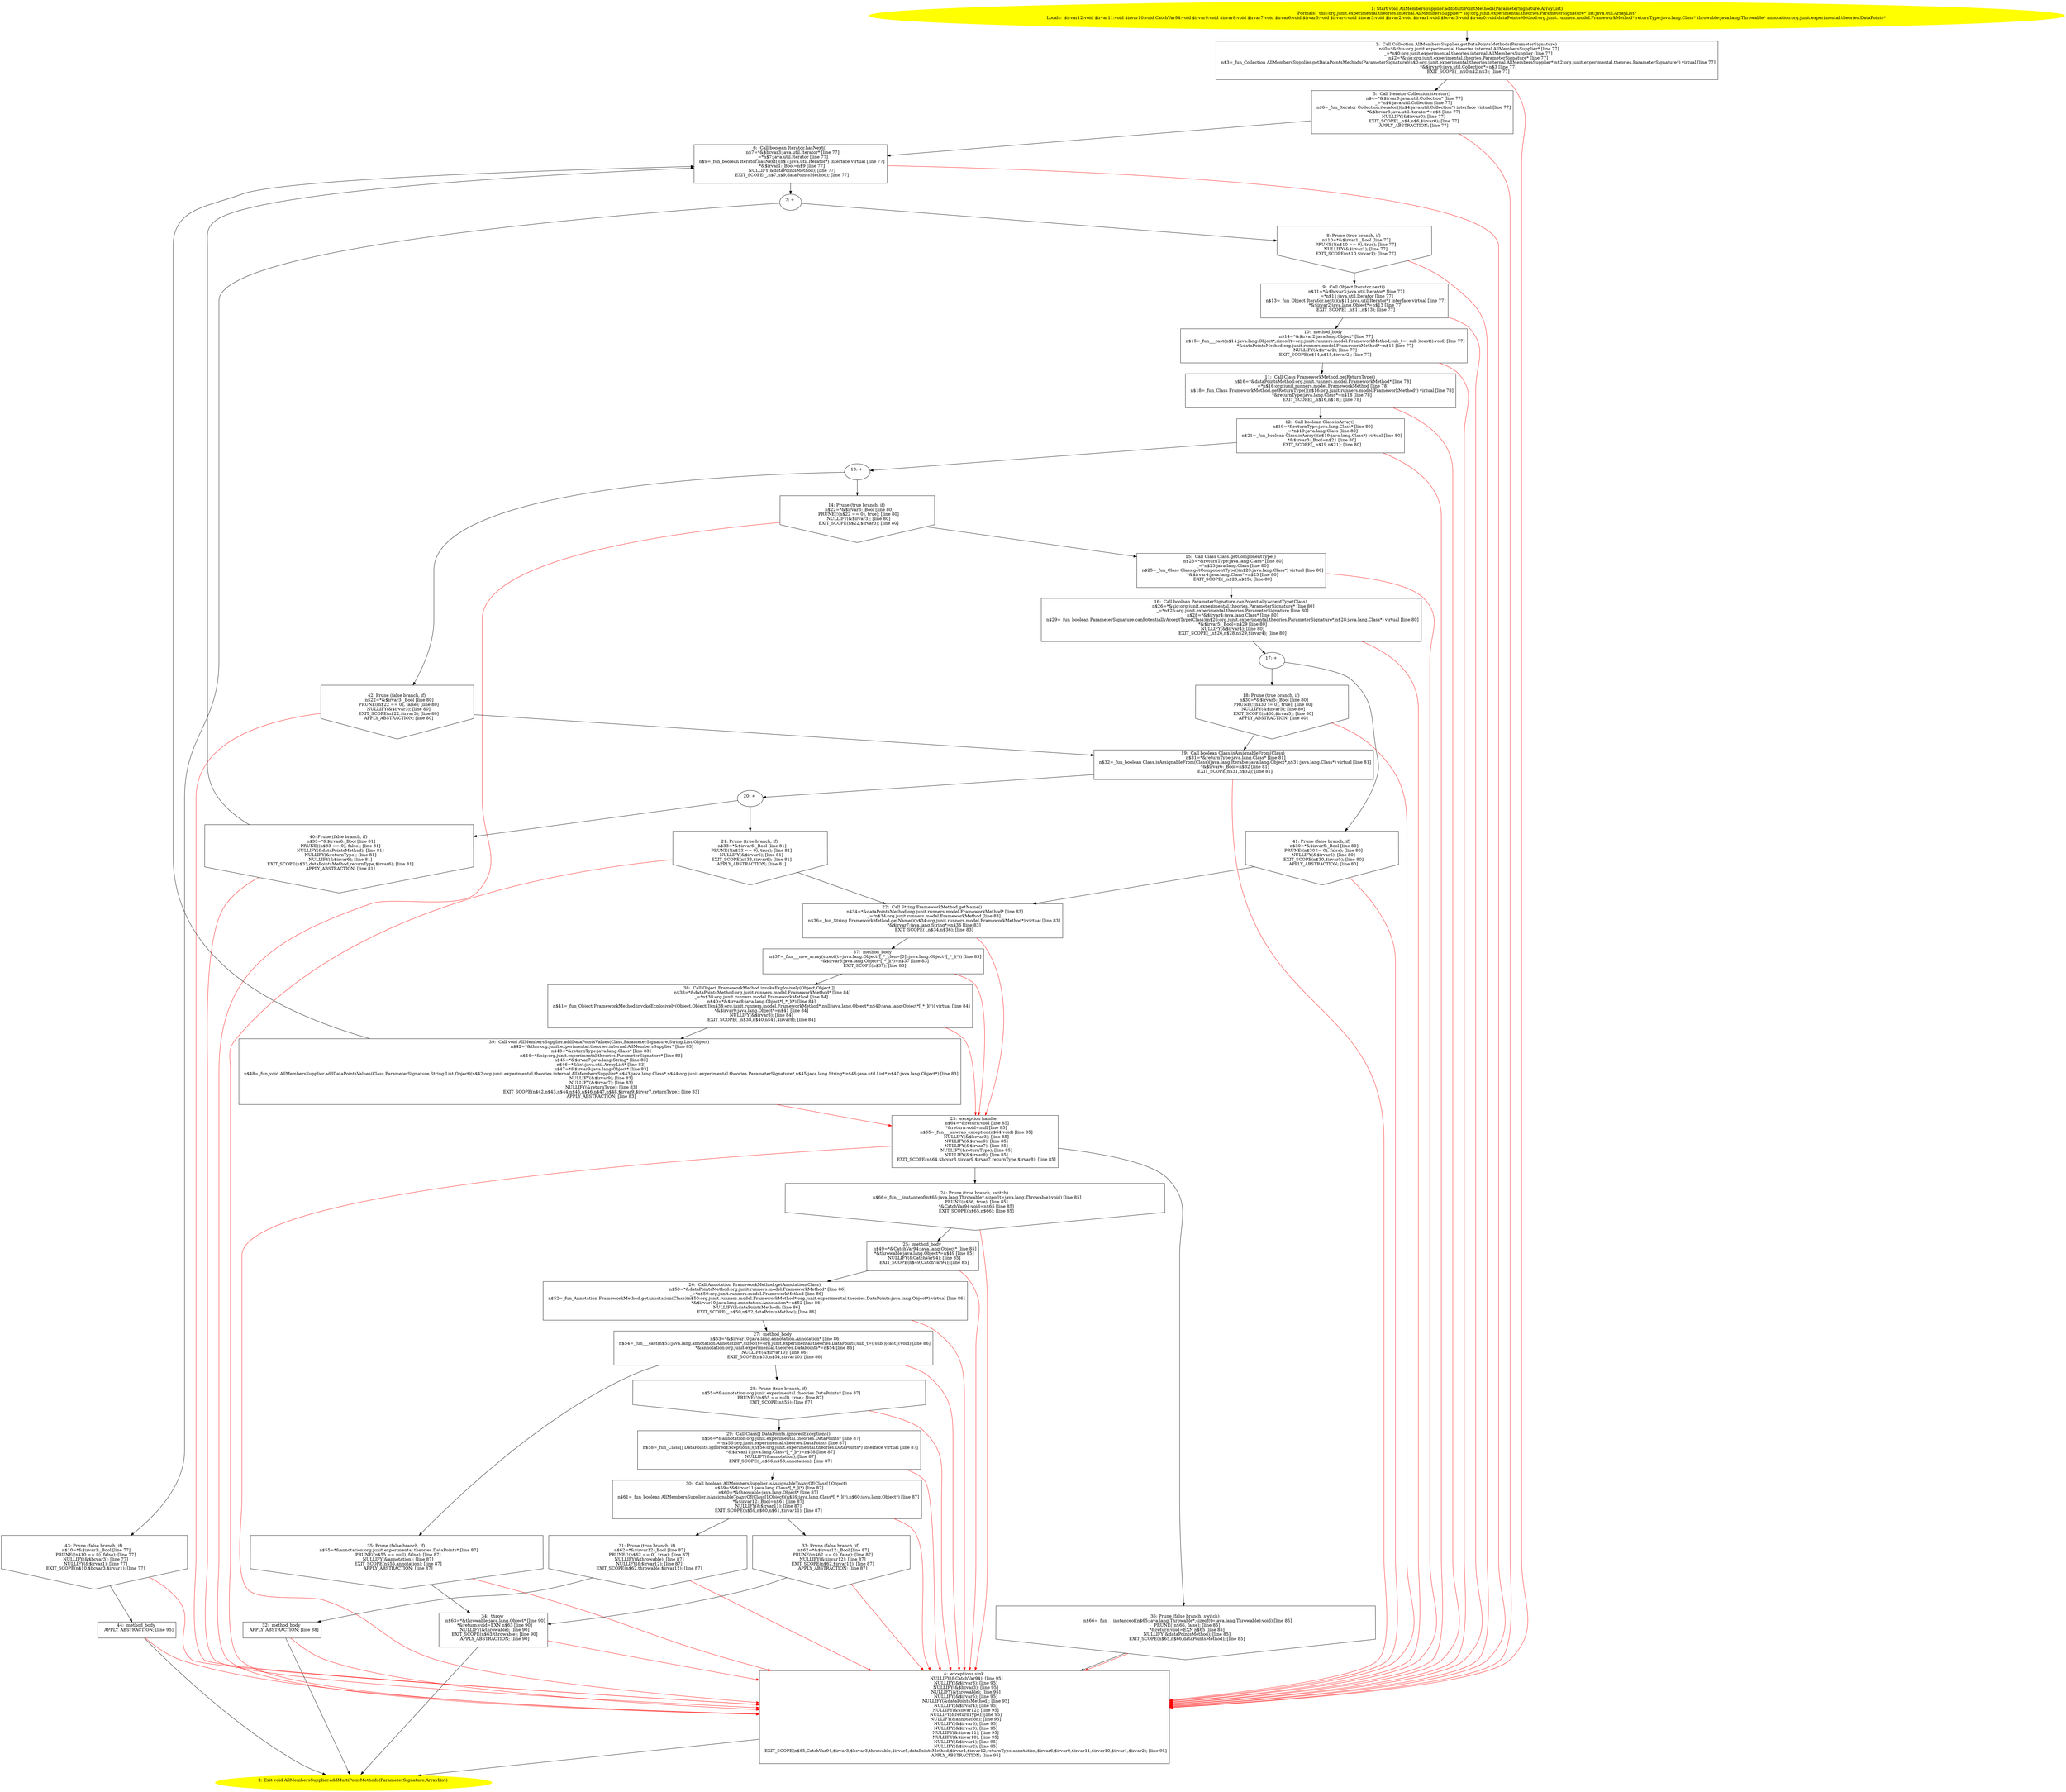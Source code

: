 /* @generated */
digraph cfg {
"org.junit.experimental.theories.internal.AllMembersSupplier.addMultiPointMethods(org.junit.experimen.8f718834856a3af26d88a52b670b791d_1" [label="1: Start void AllMembersSupplier.addMultiPointMethods(ParameterSignature,ArrayList)\nFormals:  this:org.junit.experimental.theories.internal.AllMembersSupplier* sig:org.junit.experimental.theories.ParameterSignature* list:java.util.ArrayList*\nLocals:  $irvar12:void $irvar11:void $irvar10:void CatchVar94:void $irvar9:void $irvar8:void $irvar7:void $irvar6:void $irvar5:void $irvar4:void $irvar3:void $irvar2:void $irvar1:void $bcvar3:void $irvar0:void dataPointsMethod:org.junit.runners.model.FrameworkMethod* returnType:java.lang.Class* throwable:java.lang.Throwable* annotation:org.junit.experimental.theories.DataPoints* \n  " color=yellow style=filled]
	

	 "org.junit.experimental.theories.internal.AllMembersSupplier.addMultiPointMethods(org.junit.experimen.8f718834856a3af26d88a52b670b791d_1" -> "org.junit.experimental.theories.internal.AllMembersSupplier.addMultiPointMethods(org.junit.experimen.8f718834856a3af26d88a52b670b791d_3" ;
"org.junit.experimental.theories.internal.AllMembersSupplier.addMultiPointMethods(org.junit.experimen.8f718834856a3af26d88a52b670b791d_2" [label="2: Exit void AllMembersSupplier.addMultiPointMethods(ParameterSignature,ArrayList) \n  " color=yellow style=filled]
	

"org.junit.experimental.theories.internal.AllMembersSupplier.addMultiPointMethods(org.junit.experimen.8f718834856a3af26d88a52b670b791d_3" [label="3:  Call Collection AllMembersSupplier.getDataPointsMethods(ParameterSignature) \n   n$0=*&this:org.junit.experimental.theories.internal.AllMembersSupplier* [line 77]\n  _=*n$0:org.junit.experimental.theories.internal.AllMembersSupplier [line 77]\n  n$2=*&sig:org.junit.experimental.theories.ParameterSignature* [line 77]\n  n$3=_fun_Collection AllMembersSupplier.getDataPointsMethods(ParameterSignature)(n$0:org.junit.experimental.theories.internal.AllMembersSupplier*,n$2:org.junit.experimental.theories.ParameterSignature*) virtual [line 77]\n  *&$irvar0:java.util.Collection*=n$3 [line 77]\n  EXIT_SCOPE(_,n$0,n$2,n$3); [line 77]\n " shape="box"]
	

	 "org.junit.experimental.theories.internal.AllMembersSupplier.addMultiPointMethods(org.junit.experimen.8f718834856a3af26d88a52b670b791d_3" -> "org.junit.experimental.theories.internal.AllMembersSupplier.addMultiPointMethods(org.junit.experimen.8f718834856a3af26d88a52b670b791d_5" ;
	 "org.junit.experimental.theories.internal.AllMembersSupplier.addMultiPointMethods(org.junit.experimen.8f718834856a3af26d88a52b670b791d_3" -> "org.junit.experimental.theories.internal.AllMembersSupplier.addMultiPointMethods(org.junit.experimen.8f718834856a3af26d88a52b670b791d_4" [color="red" ];
"org.junit.experimental.theories.internal.AllMembersSupplier.addMultiPointMethods(org.junit.experimen.8f718834856a3af26d88a52b670b791d_4" [label="4:  exceptions sink \n   NULLIFY(&CatchVar94); [line 95]\n  NULLIFY(&$irvar3); [line 95]\n  NULLIFY(&$bcvar3); [line 95]\n  NULLIFY(&throwable); [line 95]\n  NULLIFY(&$irvar5); [line 95]\n  NULLIFY(&dataPointsMethod); [line 95]\n  NULLIFY(&$irvar4); [line 95]\n  NULLIFY(&$irvar12); [line 95]\n  NULLIFY(&returnType); [line 95]\n  NULLIFY(&annotation); [line 95]\n  NULLIFY(&$irvar6); [line 95]\n  NULLIFY(&$irvar0); [line 95]\n  NULLIFY(&$irvar11); [line 95]\n  NULLIFY(&$irvar10); [line 95]\n  NULLIFY(&$irvar1); [line 95]\n  NULLIFY(&$irvar2); [line 95]\n  EXIT_SCOPE(n$65,CatchVar94,$irvar3,$bcvar3,throwable,$irvar5,dataPointsMethod,$irvar4,$irvar12,returnType,annotation,$irvar6,$irvar0,$irvar11,$irvar10,$irvar1,$irvar2); [line 95]\n  APPLY_ABSTRACTION; [line 95]\n " shape="box"]
	

	 "org.junit.experimental.theories.internal.AllMembersSupplier.addMultiPointMethods(org.junit.experimen.8f718834856a3af26d88a52b670b791d_4" -> "org.junit.experimental.theories.internal.AllMembersSupplier.addMultiPointMethods(org.junit.experimen.8f718834856a3af26d88a52b670b791d_2" ;
"org.junit.experimental.theories.internal.AllMembersSupplier.addMultiPointMethods(org.junit.experimen.8f718834856a3af26d88a52b670b791d_5" [label="5:  Call Iterator Collection.iterator() \n   n$4=*&$irvar0:java.util.Collection* [line 77]\n  _=*n$4:java.util.Collection [line 77]\n  n$6=_fun_Iterator Collection.iterator()(n$4:java.util.Collection*) interface virtual [line 77]\n  *&$bcvar3:java.util.Iterator*=n$6 [line 77]\n  NULLIFY(&$irvar0); [line 77]\n  EXIT_SCOPE(_,n$4,n$6,$irvar0); [line 77]\n  APPLY_ABSTRACTION; [line 77]\n " shape="box"]
	

	 "org.junit.experimental.theories.internal.AllMembersSupplier.addMultiPointMethods(org.junit.experimen.8f718834856a3af26d88a52b670b791d_5" -> "org.junit.experimental.theories.internal.AllMembersSupplier.addMultiPointMethods(org.junit.experimen.8f718834856a3af26d88a52b670b791d_6" ;
	 "org.junit.experimental.theories.internal.AllMembersSupplier.addMultiPointMethods(org.junit.experimen.8f718834856a3af26d88a52b670b791d_5" -> "org.junit.experimental.theories.internal.AllMembersSupplier.addMultiPointMethods(org.junit.experimen.8f718834856a3af26d88a52b670b791d_4" [color="red" ];
"org.junit.experimental.theories.internal.AllMembersSupplier.addMultiPointMethods(org.junit.experimen.8f718834856a3af26d88a52b670b791d_6" [label="6:  Call boolean Iterator.hasNext() \n   n$7=*&$bcvar3:java.util.Iterator* [line 77]\n  _=*n$7:java.util.Iterator [line 77]\n  n$9=_fun_boolean Iterator.hasNext()(n$7:java.util.Iterator*) interface virtual [line 77]\n  *&$irvar1:_Bool=n$9 [line 77]\n  NULLIFY(&dataPointsMethod); [line 77]\n  EXIT_SCOPE(_,n$7,n$9,dataPointsMethod); [line 77]\n " shape="box"]
	

	 "org.junit.experimental.theories.internal.AllMembersSupplier.addMultiPointMethods(org.junit.experimen.8f718834856a3af26d88a52b670b791d_6" -> "org.junit.experimental.theories.internal.AllMembersSupplier.addMultiPointMethods(org.junit.experimen.8f718834856a3af26d88a52b670b791d_7" ;
	 "org.junit.experimental.theories.internal.AllMembersSupplier.addMultiPointMethods(org.junit.experimen.8f718834856a3af26d88a52b670b791d_6" -> "org.junit.experimental.theories.internal.AllMembersSupplier.addMultiPointMethods(org.junit.experimen.8f718834856a3af26d88a52b670b791d_4" [color="red" ];
"org.junit.experimental.theories.internal.AllMembersSupplier.addMultiPointMethods(org.junit.experimen.8f718834856a3af26d88a52b670b791d_7" [label="7: + \n  " ]
	

	 "org.junit.experimental.theories.internal.AllMembersSupplier.addMultiPointMethods(org.junit.experimen.8f718834856a3af26d88a52b670b791d_7" -> "org.junit.experimental.theories.internal.AllMembersSupplier.addMultiPointMethods(org.junit.experimen.8f718834856a3af26d88a52b670b791d_8" ;
	 "org.junit.experimental.theories.internal.AllMembersSupplier.addMultiPointMethods(org.junit.experimen.8f718834856a3af26d88a52b670b791d_7" -> "org.junit.experimental.theories.internal.AllMembersSupplier.addMultiPointMethods(org.junit.experimen.8f718834856a3af26d88a52b670b791d_43" ;
"org.junit.experimental.theories.internal.AllMembersSupplier.addMultiPointMethods(org.junit.experimen.8f718834856a3af26d88a52b670b791d_8" [label="8: Prune (true branch, if) \n   n$10=*&$irvar1:_Bool [line 77]\n  PRUNE(!(n$10 == 0), true); [line 77]\n  NULLIFY(&$irvar1); [line 77]\n  EXIT_SCOPE(n$10,$irvar1); [line 77]\n " shape="invhouse"]
	

	 "org.junit.experimental.theories.internal.AllMembersSupplier.addMultiPointMethods(org.junit.experimen.8f718834856a3af26d88a52b670b791d_8" -> "org.junit.experimental.theories.internal.AllMembersSupplier.addMultiPointMethods(org.junit.experimen.8f718834856a3af26d88a52b670b791d_9" ;
	 "org.junit.experimental.theories.internal.AllMembersSupplier.addMultiPointMethods(org.junit.experimen.8f718834856a3af26d88a52b670b791d_8" -> "org.junit.experimental.theories.internal.AllMembersSupplier.addMultiPointMethods(org.junit.experimen.8f718834856a3af26d88a52b670b791d_4" [color="red" ];
"org.junit.experimental.theories.internal.AllMembersSupplier.addMultiPointMethods(org.junit.experimen.8f718834856a3af26d88a52b670b791d_9" [label="9:  Call Object Iterator.next() \n   n$11=*&$bcvar3:java.util.Iterator* [line 77]\n  _=*n$11:java.util.Iterator [line 77]\n  n$13=_fun_Object Iterator.next()(n$11:java.util.Iterator*) interface virtual [line 77]\n  *&$irvar2:java.lang.Object*=n$13 [line 77]\n  EXIT_SCOPE(_,n$11,n$13); [line 77]\n " shape="box"]
	

	 "org.junit.experimental.theories.internal.AllMembersSupplier.addMultiPointMethods(org.junit.experimen.8f718834856a3af26d88a52b670b791d_9" -> "org.junit.experimental.theories.internal.AllMembersSupplier.addMultiPointMethods(org.junit.experimen.8f718834856a3af26d88a52b670b791d_10" ;
	 "org.junit.experimental.theories.internal.AllMembersSupplier.addMultiPointMethods(org.junit.experimen.8f718834856a3af26d88a52b670b791d_9" -> "org.junit.experimental.theories.internal.AllMembersSupplier.addMultiPointMethods(org.junit.experimen.8f718834856a3af26d88a52b670b791d_4" [color="red" ];
"org.junit.experimental.theories.internal.AllMembersSupplier.addMultiPointMethods(org.junit.experimen.8f718834856a3af26d88a52b670b791d_10" [label="10:  method_body \n   n$14=*&$irvar2:java.lang.Object* [line 77]\n  n$15=_fun___cast(n$14:java.lang.Object*,sizeof(t=org.junit.runners.model.FrameworkMethod;sub_t=( sub )(cast)):void) [line 77]\n  *&dataPointsMethod:org.junit.runners.model.FrameworkMethod*=n$15 [line 77]\n  NULLIFY(&$irvar2); [line 77]\n  EXIT_SCOPE(n$14,n$15,$irvar2); [line 77]\n " shape="box"]
	

	 "org.junit.experimental.theories.internal.AllMembersSupplier.addMultiPointMethods(org.junit.experimen.8f718834856a3af26d88a52b670b791d_10" -> "org.junit.experimental.theories.internal.AllMembersSupplier.addMultiPointMethods(org.junit.experimen.8f718834856a3af26d88a52b670b791d_11" ;
	 "org.junit.experimental.theories.internal.AllMembersSupplier.addMultiPointMethods(org.junit.experimen.8f718834856a3af26d88a52b670b791d_10" -> "org.junit.experimental.theories.internal.AllMembersSupplier.addMultiPointMethods(org.junit.experimen.8f718834856a3af26d88a52b670b791d_4" [color="red" ];
"org.junit.experimental.theories.internal.AllMembersSupplier.addMultiPointMethods(org.junit.experimen.8f718834856a3af26d88a52b670b791d_11" [label="11:  Call Class FrameworkMethod.getReturnType() \n   n$16=*&dataPointsMethod:org.junit.runners.model.FrameworkMethod* [line 78]\n  _=*n$16:org.junit.runners.model.FrameworkMethod [line 78]\n  n$18=_fun_Class FrameworkMethod.getReturnType()(n$16:org.junit.runners.model.FrameworkMethod*) virtual [line 78]\n  *&returnType:java.lang.Class*=n$18 [line 78]\n  EXIT_SCOPE(_,n$16,n$18); [line 78]\n " shape="box"]
	

	 "org.junit.experimental.theories.internal.AllMembersSupplier.addMultiPointMethods(org.junit.experimen.8f718834856a3af26d88a52b670b791d_11" -> "org.junit.experimental.theories.internal.AllMembersSupplier.addMultiPointMethods(org.junit.experimen.8f718834856a3af26d88a52b670b791d_12" ;
	 "org.junit.experimental.theories.internal.AllMembersSupplier.addMultiPointMethods(org.junit.experimen.8f718834856a3af26d88a52b670b791d_11" -> "org.junit.experimental.theories.internal.AllMembersSupplier.addMultiPointMethods(org.junit.experimen.8f718834856a3af26d88a52b670b791d_4" [color="red" ];
"org.junit.experimental.theories.internal.AllMembersSupplier.addMultiPointMethods(org.junit.experimen.8f718834856a3af26d88a52b670b791d_12" [label="12:  Call boolean Class.isArray() \n   n$19=*&returnType:java.lang.Class* [line 80]\n  _=*n$19:java.lang.Class [line 80]\n  n$21=_fun_boolean Class.isArray()(n$19:java.lang.Class*) virtual [line 80]\n  *&$irvar3:_Bool=n$21 [line 80]\n  EXIT_SCOPE(_,n$19,n$21); [line 80]\n " shape="box"]
	

	 "org.junit.experimental.theories.internal.AllMembersSupplier.addMultiPointMethods(org.junit.experimen.8f718834856a3af26d88a52b670b791d_12" -> "org.junit.experimental.theories.internal.AllMembersSupplier.addMultiPointMethods(org.junit.experimen.8f718834856a3af26d88a52b670b791d_13" ;
	 "org.junit.experimental.theories.internal.AllMembersSupplier.addMultiPointMethods(org.junit.experimen.8f718834856a3af26d88a52b670b791d_12" -> "org.junit.experimental.theories.internal.AllMembersSupplier.addMultiPointMethods(org.junit.experimen.8f718834856a3af26d88a52b670b791d_4" [color="red" ];
"org.junit.experimental.theories.internal.AllMembersSupplier.addMultiPointMethods(org.junit.experimen.8f718834856a3af26d88a52b670b791d_13" [label="13: + \n  " ]
	

	 "org.junit.experimental.theories.internal.AllMembersSupplier.addMultiPointMethods(org.junit.experimen.8f718834856a3af26d88a52b670b791d_13" -> "org.junit.experimental.theories.internal.AllMembersSupplier.addMultiPointMethods(org.junit.experimen.8f718834856a3af26d88a52b670b791d_14" ;
	 "org.junit.experimental.theories.internal.AllMembersSupplier.addMultiPointMethods(org.junit.experimen.8f718834856a3af26d88a52b670b791d_13" -> "org.junit.experimental.theories.internal.AllMembersSupplier.addMultiPointMethods(org.junit.experimen.8f718834856a3af26d88a52b670b791d_42" ;
"org.junit.experimental.theories.internal.AllMembersSupplier.addMultiPointMethods(org.junit.experimen.8f718834856a3af26d88a52b670b791d_14" [label="14: Prune (true branch, if) \n   n$22=*&$irvar3:_Bool [line 80]\n  PRUNE(!(n$22 == 0), true); [line 80]\n  NULLIFY(&$irvar3); [line 80]\n  EXIT_SCOPE(n$22,$irvar3); [line 80]\n " shape="invhouse"]
	

	 "org.junit.experimental.theories.internal.AllMembersSupplier.addMultiPointMethods(org.junit.experimen.8f718834856a3af26d88a52b670b791d_14" -> "org.junit.experimental.theories.internal.AllMembersSupplier.addMultiPointMethods(org.junit.experimen.8f718834856a3af26d88a52b670b791d_15" ;
	 "org.junit.experimental.theories.internal.AllMembersSupplier.addMultiPointMethods(org.junit.experimen.8f718834856a3af26d88a52b670b791d_14" -> "org.junit.experimental.theories.internal.AllMembersSupplier.addMultiPointMethods(org.junit.experimen.8f718834856a3af26d88a52b670b791d_4" [color="red" ];
"org.junit.experimental.theories.internal.AllMembersSupplier.addMultiPointMethods(org.junit.experimen.8f718834856a3af26d88a52b670b791d_15" [label="15:  Call Class Class.getComponentType() \n   n$23=*&returnType:java.lang.Class* [line 80]\n  _=*n$23:java.lang.Class [line 80]\n  n$25=_fun_Class Class.getComponentType()(n$23:java.lang.Class*) virtual [line 80]\n  *&$irvar4:java.lang.Class*=n$25 [line 80]\n  EXIT_SCOPE(_,n$23,n$25); [line 80]\n " shape="box"]
	

	 "org.junit.experimental.theories.internal.AllMembersSupplier.addMultiPointMethods(org.junit.experimen.8f718834856a3af26d88a52b670b791d_15" -> "org.junit.experimental.theories.internal.AllMembersSupplier.addMultiPointMethods(org.junit.experimen.8f718834856a3af26d88a52b670b791d_16" ;
	 "org.junit.experimental.theories.internal.AllMembersSupplier.addMultiPointMethods(org.junit.experimen.8f718834856a3af26d88a52b670b791d_15" -> "org.junit.experimental.theories.internal.AllMembersSupplier.addMultiPointMethods(org.junit.experimen.8f718834856a3af26d88a52b670b791d_4" [color="red" ];
"org.junit.experimental.theories.internal.AllMembersSupplier.addMultiPointMethods(org.junit.experimen.8f718834856a3af26d88a52b670b791d_16" [label="16:  Call boolean ParameterSignature.canPotentiallyAcceptType(Class) \n   n$26=*&sig:org.junit.experimental.theories.ParameterSignature* [line 80]\n  _=*n$26:org.junit.experimental.theories.ParameterSignature [line 80]\n  n$28=*&$irvar4:java.lang.Class* [line 80]\n  n$29=_fun_boolean ParameterSignature.canPotentiallyAcceptType(Class)(n$26:org.junit.experimental.theories.ParameterSignature*,n$28:java.lang.Class*) virtual [line 80]\n  *&$irvar5:_Bool=n$29 [line 80]\n  NULLIFY(&$irvar4); [line 80]\n  EXIT_SCOPE(_,n$26,n$28,n$29,$irvar4); [line 80]\n " shape="box"]
	

	 "org.junit.experimental.theories.internal.AllMembersSupplier.addMultiPointMethods(org.junit.experimen.8f718834856a3af26d88a52b670b791d_16" -> "org.junit.experimental.theories.internal.AllMembersSupplier.addMultiPointMethods(org.junit.experimen.8f718834856a3af26d88a52b670b791d_17" ;
	 "org.junit.experimental.theories.internal.AllMembersSupplier.addMultiPointMethods(org.junit.experimen.8f718834856a3af26d88a52b670b791d_16" -> "org.junit.experimental.theories.internal.AllMembersSupplier.addMultiPointMethods(org.junit.experimen.8f718834856a3af26d88a52b670b791d_4" [color="red" ];
"org.junit.experimental.theories.internal.AllMembersSupplier.addMultiPointMethods(org.junit.experimen.8f718834856a3af26d88a52b670b791d_17" [label="17: + \n  " ]
	

	 "org.junit.experimental.theories.internal.AllMembersSupplier.addMultiPointMethods(org.junit.experimen.8f718834856a3af26d88a52b670b791d_17" -> "org.junit.experimental.theories.internal.AllMembersSupplier.addMultiPointMethods(org.junit.experimen.8f718834856a3af26d88a52b670b791d_18" ;
	 "org.junit.experimental.theories.internal.AllMembersSupplier.addMultiPointMethods(org.junit.experimen.8f718834856a3af26d88a52b670b791d_17" -> "org.junit.experimental.theories.internal.AllMembersSupplier.addMultiPointMethods(org.junit.experimen.8f718834856a3af26d88a52b670b791d_41" ;
"org.junit.experimental.theories.internal.AllMembersSupplier.addMultiPointMethods(org.junit.experimen.8f718834856a3af26d88a52b670b791d_18" [label="18: Prune (true branch, if) \n   n$30=*&$irvar5:_Bool [line 80]\n  PRUNE(!(n$30 != 0), true); [line 80]\n  NULLIFY(&$irvar5); [line 80]\n  EXIT_SCOPE(n$30,$irvar5); [line 80]\n  APPLY_ABSTRACTION; [line 80]\n " shape="invhouse"]
	

	 "org.junit.experimental.theories.internal.AllMembersSupplier.addMultiPointMethods(org.junit.experimen.8f718834856a3af26d88a52b670b791d_18" -> "org.junit.experimental.theories.internal.AllMembersSupplier.addMultiPointMethods(org.junit.experimen.8f718834856a3af26d88a52b670b791d_19" ;
	 "org.junit.experimental.theories.internal.AllMembersSupplier.addMultiPointMethods(org.junit.experimen.8f718834856a3af26d88a52b670b791d_18" -> "org.junit.experimental.theories.internal.AllMembersSupplier.addMultiPointMethods(org.junit.experimen.8f718834856a3af26d88a52b670b791d_4" [color="red" ];
"org.junit.experimental.theories.internal.AllMembersSupplier.addMultiPointMethods(org.junit.experimen.8f718834856a3af26d88a52b670b791d_19" [label="19:  Call boolean Class.isAssignableFrom(Class) \n   n$31=*&returnType:java.lang.Class* [line 81]\n  n$32=_fun_boolean Class.isAssignableFrom(Class)(java.lang.Iterable:java.lang.Object*,n$31:java.lang.Class*) virtual [line 81]\n  *&$irvar6:_Bool=n$32 [line 81]\n  EXIT_SCOPE(n$31,n$32); [line 81]\n " shape="box"]
	

	 "org.junit.experimental.theories.internal.AllMembersSupplier.addMultiPointMethods(org.junit.experimen.8f718834856a3af26d88a52b670b791d_19" -> "org.junit.experimental.theories.internal.AllMembersSupplier.addMultiPointMethods(org.junit.experimen.8f718834856a3af26d88a52b670b791d_20" ;
	 "org.junit.experimental.theories.internal.AllMembersSupplier.addMultiPointMethods(org.junit.experimen.8f718834856a3af26d88a52b670b791d_19" -> "org.junit.experimental.theories.internal.AllMembersSupplier.addMultiPointMethods(org.junit.experimen.8f718834856a3af26d88a52b670b791d_4" [color="red" ];
"org.junit.experimental.theories.internal.AllMembersSupplier.addMultiPointMethods(org.junit.experimen.8f718834856a3af26d88a52b670b791d_20" [label="20: + \n  " ]
	

	 "org.junit.experimental.theories.internal.AllMembersSupplier.addMultiPointMethods(org.junit.experimen.8f718834856a3af26d88a52b670b791d_20" -> "org.junit.experimental.theories.internal.AllMembersSupplier.addMultiPointMethods(org.junit.experimen.8f718834856a3af26d88a52b670b791d_21" ;
	 "org.junit.experimental.theories.internal.AllMembersSupplier.addMultiPointMethods(org.junit.experimen.8f718834856a3af26d88a52b670b791d_20" -> "org.junit.experimental.theories.internal.AllMembersSupplier.addMultiPointMethods(org.junit.experimen.8f718834856a3af26d88a52b670b791d_40" ;
"org.junit.experimental.theories.internal.AllMembersSupplier.addMultiPointMethods(org.junit.experimen.8f718834856a3af26d88a52b670b791d_21" [label="21: Prune (true branch, if) \n   n$33=*&$irvar6:_Bool [line 81]\n  PRUNE(!(n$33 == 0), true); [line 81]\n  NULLIFY(&$irvar6); [line 81]\n  EXIT_SCOPE(n$33,$irvar6); [line 81]\n  APPLY_ABSTRACTION; [line 81]\n " shape="invhouse"]
	

	 "org.junit.experimental.theories.internal.AllMembersSupplier.addMultiPointMethods(org.junit.experimen.8f718834856a3af26d88a52b670b791d_21" -> "org.junit.experimental.theories.internal.AllMembersSupplier.addMultiPointMethods(org.junit.experimen.8f718834856a3af26d88a52b670b791d_22" ;
	 "org.junit.experimental.theories.internal.AllMembersSupplier.addMultiPointMethods(org.junit.experimen.8f718834856a3af26d88a52b670b791d_21" -> "org.junit.experimental.theories.internal.AllMembersSupplier.addMultiPointMethods(org.junit.experimen.8f718834856a3af26d88a52b670b791d_4" [color="red" ];
"org.junit.experimental.theories.internal.AllMembersSupplier.addMultiPointMethods(org.junit.experimen.8f718834856a3af26d88a52b670b791d_22" [label="22:  Call String FrameworkMethod.getName() \n   n$34=*&dataPointsMethod:org.junit.runners.model.FrameworkMethod* [line 83]\n  _=*n$34:org.junit.runners.model.FrameworkMethod [line 83]\n  n$36=_fun_String FrameworkMethod.getName()(n$34:org.junit.runners.model.FrameworkMethod*) virtual [line 83]\n  *&$irvar7:java.lang.String*=n$36 [line 83]\n  EXIT_SCOPE(_,n$34,n$36); [line 83]\n " shape="box"]
	

	 "org.junit.experimental.theories.internal.AllMembersSupplier.addMultiPointMethods(org.junit.experimen.8f718834856a3af26d88a52b670b791d_22" -> "org.junit.experimental.theories.internal.AllMembersSupplier.addMultiPointMethods(org.junit.experimen.8f718834856a3af26d88a52b670b791d_37" ;
	 "org.junit.experimental.theories.internal.AllMembersSupplier.addMultiPointMethods(org.junit.experimen.8f718834856a3af26d88a52b670b791d_22" -> "org.junit.experimental.theories.internal.AllMembersSupplier.addMultiPointMethods(org.junit.experimen.8f718834856a3af26d88a52b670b791d_23" [color="red" ];
"org.junit.experimental.theories.internal.AllMembersSupplier.addMultiPointMethods(org.junit.experimen.8f718834856a3af26d88a52b670b791d_23" [label="23:  exception handler \n   n$64=*&return:void [line 85]\n  *&return:void=null [line 85]\n  n$65=_fun___unwrap_exception(n$64:void) [line 85]\n  NULLIFY(&$bcvar3); [line 85]\n  NULLIFY(&$irvar9); [line 85]\n  NULLIFY(&$irvar7); [line 85]\n  NULLIFY(&returnType); [line 85]\n  NULLIFY(&$irvar8); [line 85]\n  EXIT_SCOPE(n$64,$bcvar3,$irvar9,$irvar7,returnType,$irvar8); [line 85]\n " shape="box"]
	

	 "org.junit.experimental.theories.internal.AllMembersSupplier.addMultiPointMethods(org.junit.experimen.8f718834856a3af26d88a52b670b791d_23" -> "org.junit.experimental.theories.internal.AllMembersSupplier.addMultiPointMethods(org.junit.experimen.8f718834856a3af26d88a52b670b791d_24" ;
	 "org.junit.experimental.theories.internal.AllMembersSupplier.addMultiPointMethods(org.junit.experimen.8f718834856a3af26d88a52b670b791d_23" -> "org.junit.experimental.theories.internal.AllMembersSupplier.addMultiPointMethods(org.junit.experimen.8f718834856a3af26d88a52b670b791d_36" ;
	 "org.junit.experimental.theories.internal.AllMembersSupplier.addMultiPointMethods(org.junit.experimen.8f718834856a3af26d88a52b670b791d_23" -> "org.junit.experimental.theories.internal.AllMembersSupplier.addMultiPointMethods(org.junit.experimen.8f718834856a3af26d88a52b670b791d_4" [color="red" ];
"org.junit.experimental.theories.internal.AllMembersSupplier.addMultiPointMethods(org.junit.experimen.8f718834856a3af26d88a52b670b791d_24" [label="24: Prune (true branch, switch) \n   n$66=_fun___instanceof(n$65:java.lang.Throwable*,sizeof(t=java.lang.Throwable):void) [line 85]\n  PRUNE(n$66, true); [line 85]\n  *&CatchVar94:void=n$65 [line 85]\n  EXIT_SCOPE(n$65,n$66); [line 85]\n " shape="invhouse"]
	

	 "org.junit.experimental.theories.internal.AllMembersSupplier.addMultiPointMethods(org.junit.experimen.8f718834856a3af26d88a52b670b791d_24" -> "org.junit.experimental.theories.internal.AllMembersSupplier.addMultiPointMethods(org.junit.experimen.8f718834856a3af26d88a52b670b791d_25" ;
	 "org.junit.experimental.theories.internal.AllMembersSupplier.addMultiPointMethods(org.junit.experimen.8f718834856a3af26d88a52b670b791d_24" -> "org.junit.experimental.theories.internal.AllMembersSupplier.addMultiPointMethods(org.junit.experimen.8f718834856a3af26d88a52b670b791d_4" [color="red" ];
"org.junit.experimental.theories.internal.AllMembersSupplier.addMultiPointMethods(org.junit.experimen.8f718834856a3af26d88a52b670b791d_25" [label="25:  method_body \n   n$49=*&CatchVar94:java.lang.Object* [line 85]\n  *&throwable:java.lang.Object*=n$49 [line 85]\n  NULLIFY(&CatchVar94); [line 85]\n  EXIT_SCOPE(n$49,CatchVar94); [line 85]\n " shape="box"]
	

	 "org.junit.experimental.theories.internal.AllMembersSupplier.addMultiPointMethods(org.junit.experimen.8f718834856a3af26d88a52b670b791d_25" -> "org.junit.experimental.theories.internal.AllMembersSupplier.addMultiPointMethods(org.junit.experimen.8f718834856a3af26d88a52b670b791d_26" ;
	 "org.junit.experimental.theories.internal.AllMembersSupplier.addMultiPointMethods(org.junit.experimen.8f718834856a3af26d88a52b670b791d_25" -> "org.junit.experimental.theories.internal.AllMembersSupplier.addMultiPointMethods(org.junit.experimen.8f718834856a3af26d88a52b670b791d_4" [color="red" ];
"org.junit.experimental.theories.internal.AllMembersSupplier.addMultiPointMethods(org.junit.experimen.8f718834856a3af26d88a52b670b791d_26" [label="26:  Call Annotation FrameworkMethod.getAnnotation(Class) \n   n$50=*&dataPointsMethod:org.junit.runners.model.FrameworkMethod* [line 86]\n  _=*n$50:org.junit.runners.model.FrameworkMethod [line 86]\n  n$52=_fun_Annotation FrameworkMethod.getAnnotation(Class)(n$50:org.junit.runners.model.FrameworkMethod*,org.junit.experimental.theories.DataPoints:java.lang.Object*) virtual [line 86]\n  *&$irvar10:java.lang.annotation.Annotation*=n$52 [line 86]\n  NULLIFY(&dataPointsMethod); [line 86]\n  EXIT_SCOPE(_,n$50,n$52,dataPointsMethod); [line 86]\n " shape="box"]
	

	 "org.junit.experimental.theories.internal.AllMembersSupplier.addMultiPointMethods(org.junit.experimen.8f718834856a3af26d88a52b670b791d_26" -> "org.junit.experimental.theories.internal.AllMembersSupplier.addMultiPointMethods(org.junit.experimen.8f718834856a3af26d88a52b670b791d_27" ;
	 "org.junit.experimental.theories.internal.AllMembersSupplier.addMultiPointMethods(org.junit.experimen.8f718834856a3af26d88a52b670b791d_26" -> "org.junit.experimental.theories.internal.AllMembersSupplier.addMultiPointMethods(org.junit.experimen.8f718834856a3af26d88a52b670b791d_4" [color="red" ];
"org.junit.experimental.theories.internal.AllMembersSupplier.addMultiPointMethods(org.junit.experimen.8f718834856a3af26d88a52b670b791d_27" [label="27:  method_body \n   n$53=*&$irvar10:java.lang.annotation.Annotation* [line 86]\n  n$54=_fun___cast(n$53:java.lang.annotation.Annotation*,sizeof(t=org.junit.experimental.theories.DataPoints;sub_t=( sub )(cast)):void) [line 86]\n  *&annotation:org.junit.experimental.theories.DataPoints*=n$54 [line 86]\n  NULLIFY(&$irvar10); [line 86]\n  EXIT_SCOPE(n$53,n$54,$irvar10); [line 86]\n " shape="box"]
	

	 "org.junit.experimental.theories.internal.AllMembersSupplier.addMultiPointMethods(org.junit.experimen.8f718834856a3af26d88a52b670b791d_27" -> "org.junit.experimental.theories.internal.AllMembersSupplier.addMultiPointMethods(org.junit.experimen.8f718834856a3af26d88a52b670b791d_28" ;
	 "org.junit.experimental.theories.internal.AllMembersSupplier.addMultiPointMethods(org.junit.experimen.8f718834856a3af26d88a52b670b791d_27" -> "org.junit.experimental.theories.internal.AllMembersSupplier.addMultiPointMethods(org.junit.experimen.8f718834856a3af26d88a52b670b791d_35" ;
	 "org.junit.experimental.theories.internal.AllMembersSupplier.addMultiPointMethods(org.junit.experimen.8f718834856a3af26d88a52b670b791d_27" -> "org.junit.experimental.theories.internal.AllMembersSupplier.addMultiPointMethods(org.junit.experimen.8f718834856a3af26d88a52b670b791d_4" [color="red" ];
"org.junit.experimental.theories.internal.AllMembersSupplier.addMultiPointMethods(org.junit.experimen.8f718834856a3af26d88a52b670b791d_28" [label="28: Prune (true branch, if) \n   n$55=*&annotation:org.junit.experimental.theories.DataPoints* [line 87]\n  PRUNE(!(n$55 == null), true); [line 87]\n  EXIT_SCOPE(n$55); [line 87]\n " shape="invhouse"]
	

	 "org.junit.experimental.theories.internal.AllMembersSupplier.addMultiPointMethods(org.junit.experimen.8f718834856a3af26d88a52b670b791d_28" -> "org.junit.experimental.theories.internal.AllMembersSupplier.addMultiPointMethods(org.junit.experimen.8f718834856a3af26d88a52b670b791d_29" ;
	 "org.junit.experimental.theories.internal.AllMembersSupplier.addMultiPointMethods(org.junit.experimen.8f718834856a3af26d88a52b670b791d_28" -> "org.junit.experimental.theories.internal.AllMembersSupplier.addMultiPointMethods(org.junit.experimen.8f718834856a3af26d88a52b670b791d_4" [color="red" ];
"org.junit.experimental.theories.internal.AllMembersSupplier.addMultiPointMethods(org.junit.experimen.8f718834856a3af26d88a52b670b791d_29" [label="29:  Call Class[] DataPoints.ignoredExceptions() \n   n$56=*&annotation:org.junit.experimental.theories.DataPoints* [line 87]\n  _=*n$56:org.junit.experimental.theories.DataPoints [line 87]\n  n$58=_fun_Class[] DataPoints.ignoredExceptions()(n$56:org.junit.experimental.theories.DataPoints*) interface virtual [line 87]\n  *&$irvar11:java.lang.Class*[_*_](*)=n$58 [line 87]\n  NULLIFY(&annotation); [line 87]\n  EXIT_SCOPE(_,n$56,n$58,annotation); [line 87]\n " shape="box"]
	

	 "org.junit.experimental.theories.internal.AllMembersSupplier.addMultiPointMethods(org.junit.experimen.8f718834856a3af26d88a52b670b791d_29" -> "org.junit.experimental.theories.internal.AllMembersSupplier.addMultiPointMethods(org.junit.experimen.8f718834856a3af26d88a52b670b791d_30" ;
	 "org.junit.experimental.theories.internal.AllMembersSupplier.addMultiPointMethods(org.junit.experimen.8f718834856a3af26d88a52b670b791d_29" -> "org.junit.experimental.theories.internal.AllMembersSupplier.addMultiPointMethods(org.junit.experimen.8f718834856a3af26d88a52b670b791d_4" [color="red" ];
"org.junit.experimental.theories.internal.AllMembersSupplier.addMultiPointMethods(org.junit.experimen.8f718834856a3af26d88a52b670b791d_30" [label="30:  Call boolean AllMembersSupplier.isAssignableToAnyOf(Class[],Object) \n   n$59=*&$irvar11:java.lang.Class*[_*_](*) [line 87]\n  n$60=*&throwable:java.lang.Object* [line 87]\n  n$61=_fun_boolean AllMembersSupplier.isAssignableToAnyOf(Class[],Object)(n$59:java.lang.Class*[_*_](*),n$60:java.lang.Object*) [line 87]\n  *&$irvar12:_Bool=n$61 [line 87]\n  NULLIFY(&$irvar11); [line 87]\n  EXIT_SCOPE(n$59,n$60,n$61,$irvar11); [line 87]\n " shape="box"]
	

	 "org.junit.experimental.theories.internal.AllMembersSupplier.addMultiPointMethods(org.junit.experimen.8f718834856a3af26d88a52b670b791d_30" -> "org.junit.experimental.theories.internal.AllMembersSupplier.addMultiPointMethods(org.junit.experimen.8f718834856a3af26d88a52b670b791d_31" ;
	 "org.junit.experimental.theories.internal.AllMembersSupplier.addMultiPointMethods(org.junit.experimen.8f718834856a3af26d88a52b670b791d_30" -> "org.junit.experimental.theories.internal.AllMembersSupplier.addMultiPointMethods(org.junit.experimen.8f718834856a3af26d88a52b670b791d_33" ;
	 "org.junit.experimental.theories.internal.AllMembersSupplier.addMultiPointMethods(org.junit.experimen.8f718834856a3af26d88a52b670b791d_30" -> "org.junit.experimental.theories.internal.AllMembersSupplier.addMultiPointMethods(org.junit.experimen.8f718834856a3af26d88a52b670b791d_4" [color="red" ];
"org.junit.experimental.theories.internal.AllMembersSupplier.addMultiPointMethods(org.junit.experimen.8f718834856a3af26d88a52b670b791d_31" [label="31: Prune (true branch, if) \n   n$62=*&$irvar12:_Bool [line 87]\n  PRUNE(!(n$62 == 0), true); [line 87]\n  NULLIFY(&throwable); [line 87]\n  NULLIFY(&$irvar12); [line 87]\n  EXIT_SCOPE(n$62,throwable,$irvar12); [line 87]\n " shape="invhouse"]
	

	 "org.junit.experimental.theories.internal.AllMembersSupplier.addMultiPointMethods(org.junit.experimen.8f718834856a3af26d88a52b670b791d_31" -> "org.junit.experimental.theories.internal.AllMembersSupplier.addMultiPointMethods(org.junit.experimen.8f718834856a3af26d88a52b670b791d_32" ;
	 "org.junit.experimental.theories.internal.AllMembersSupplier.addMultiPointMethods(org.junit.experimen.8f718834856a3af26d88a52b670b791d_31" -> "org.junit.experimental.theories.internal.AllMembersSupplier.addMultiPointMethods(org.junit.experimen.8f718834856a3af26d88a52b670b791d_4" [color="red" ];
"org.junit.experimental.theories.internal.AllMembersSupplier.addMultiPointMethods(org.junit.experimen.8f718834856a3af26d88a52b670b791d_32" [label="32:  method_body \n   APPLY_ABSTRACTION; [line 88]\n " shape="box"]
	

	 "org.junit.experimental.theories.internal.AllMembersSupplier.addMultiPointMethods(org.junit.experimen.8f718834856a3af26d88a52b670b791d_32" -> "org.junit.experimental.theories.internal.AllMembersSupplier.addMultiPointMethods(org.junit.experimen.8f718834856a3af26d88a52b670b791d_2" ;
	 "org.junit.experimental.theories.internal.AllMembersSupplier.addMultiPointMethods(org.junit.experimen.8f718834856a3af26d88a52b670b791d_32" -> "org.junit.experimental.theories.internal.AllMembersSupplier.addMultiPointMethods(org.junit.experimen.8f718834856a3af26d88a52b670b791d_4" [color="red" ];
"org.junit.experimental.theories.internal.AllMembersSupplier.addMultiPointMethods(org.junit.experimen.8f718834856a3af26d88a52b670b791d_33" [label="33: Prune (false branch, if) \n   n$62=*&$irvar12:_Bool [line 87]\n  PRUNE((n$62 == 0), false); [line 87]\n  NULLIFY(&$irvar12); [line 87]\n  EXIT_SCOPE(n$62,$irvar12); [line 87]\n  APPLY_ABSTRACTION; [line 87]\n " shape="invhouse"]
	

	 "org.junit.experimental.theories.internal.AllMembersSupplier.addMultiPointMethods(org.junit.experimen.8f718834856a3af26d88a52b670b791d_33" -> "org.junit.experimental.theories.internal.AllMembersSupplier.addMultiPointMethods(org.junit.experimen.8f718834856a3af26d88a52b670b791d_34" ;
	 "org.junit.experimental.theories.internal.AllMembersSupplier.addMultiPointMethods(org.junit.experimen.8f718834856a3af26d88a52b670b791d_33" -> "org.junit.experimental.theories.internal.AllMembersSupplier.addMultiPointMethods(org.junit.experimen.8f718834856a3af26d88a52b670b791d_4" [color="red" ];
"org.junit.experimental.theories.internal.AllMembersSupplier.addMultiPointMethods(org.junit.experimen.8f718834856a3af26d88a52b670b791d_34" [label="34:  throw \n   n$63=*&throwable:java.lang.Object* [line 90]\n  *&return:void=EXN n$63 [line 90]\n  NULLIFY(&throwable); [line 90]\n  EXIT_SCOPE(n$63,throwable); [line 90]\n  APPLY_ABSTRACTION; [line 90]\n " shape="box"]
	

	 "org.junit.experimental.theories.internal.AllMembersSupplier.addMultiPointMethods(org.junit.experimen.8f718834856a3af26d88a52b670b791d_34" -> "org.junit.experimental.theories.internal.AllMembersSupplier.addMultiPointMethods(org.junit.experimen.8f718834856a3af26d88a52b670b791d_2" ;
	 "org.junit.experimental.theories.internal.AllMembersSupplier.addMultiPointMethods(org.junit.experimen.8f718834856a3af26d88a52b670b791d_34" -> "org.junit.experimental.theories.internal.AllMembersSupplier.addMultiPointMethods(org.junit.experimen.8f718834856a3af26d88a52b670b791d_4" [color="red" ];
"org.junit.experimental.theories.internal.AllMembersSupplier.addMultiPointMethods(org.junit.experimen.8f718834856a3af26d88a52b670b791d_35" [label="35: Prune (false branch, if) \n   n$55=*&annotation:org.junit.experimental.theories.DataPoints* [line 87]\n  PRUNE((n$55 == null), false); [line 87]\n  NULLIFY(&annotation); [line 87]\n  EXIT_SCOPE(n$55,annotation); [line 87]\n  APPLY_ABSTRACTION; [line 87]\n " shape="invhouse"]
	

	 "org.junit.experimental.theories.internal.AllMembersSupplier.addMultiPointMethods(org.junit.experimen.8f718834856a3af26d88a52b670b791d_35" -> "org.junit.experimental.theories.internal.AllMembersSupplier.addMultiPointMethods(org.junit.experimen.8f718834856a3af26d88a52b670b791d_34" ;
	 "org.junit.experimental.theories.internal.AllMembersSupplier.addMultiPointMethods(org.junit.experimen.8f718834856a3af26d88a52b670b791d_35" -> "org.junit.experimental.theories.internal.AllMembersSupplier.addMultiPointMethods(org.junit.experimen.8f718834856a3af26d88a52b670b791d_4" [color="red" ];
"org.junit.experimental.theories.internal.AllMembersSupplier.addMultiPointMethods(org.junit.experimen.8f718834856a3af26d88a52b670b791d_36" [label="36: Prune (false branch, switch) \n   n$66=_fun___instanceof(n$65:java.lang.Throwable*,sizeof(t=java.lang.Throwable):void) [line 85]\n  PRUNE(!n$66, false); [line 85]\n  *&return:void=EXN n$65 [line 85]\n  NULLIFY(&dataPointsMethod); [line 85]\n  EXIT_SCOPE(n$65,n$66,dataPointsMethod); [line 85]\n " shape="invhouse"]
	

	 "org.junit.experimental.theories.internal.AllMembersSupplier.addMultiPointMethods(org.junit.experimen.8f718834856a3af26d88a52b670b791d_36" -> "org.junit.experimental.theories.internal.AllMembersSupplier.addMultiPointMethods(org.junit.experimen.8f718834856a3af26d88a52b670b791d_4" ;
	 "org.junit.experimental.theories.internal.AllMembersSupplier.addMultiPointMethods(org.junit.experimen.8f718834856a3af26d88a52b670b791d_36" -> "org.junit.experimental.theories.internal.AllMembersSupplier.addMultiPointMethods(org.junit.experimen.8f718834856a3af26d88a52b670b791d_4" [color="red" ];
"org.junit.experimental.theories.internal.AllMembersSupplier.addMultiPointMethods(org.junit.experimen.8f718834856a3af26d88a52b670b791d_37" [label="37:  method_body \n   n$37=_fun___new_array(sizeof(t=java.lang.Object*[_*_];len=[0]):java.lang.Object*[_*_](*)) [line 83]\n  *&$irvar8:java.lang.Object*[_*_](*)=n$37 [line 83]\n  EXIT_SCOPE(n$37); [line 83]\n " shape="box"]
	

	 "org.junit.experimental.theories.internal.AllMembersSupplier.addMultiPointMethods(org.junit.experimen.8f718834856a3af26d88a52b670b791d_37" -> "org.junit.experimental.theories.internal.AllMembersSupplier.addMultiPointMethods(org.junit.experimen.8f718834856a3af26d88a52b670b791d_38" ;
	 "org.junit.experimental.theories.internal.AllMembersSupplier.addMultiPointMethods(org.junit.experimen.8f718834856a3af26d88a52b670b791d_37" -> "org.junit.experimental.theories.internal.AllMembersSupplier.addMultiPointMethods(org.junit.experimen.8f718834856a3af26d88a52b670b791d_23" [color="red" ];
"org.junit.experimental.theories.internal.AllMembersSupplier.addMultiPointMethods(org.junit.experimen.8f718834856a3af26d88a52b670b791d_38" [label="38:  Call Object FrameworkMethod.invokeExplosively(Object,Object[]) \n   n$38=*&dataPointsMethod:org.junit.runners.model.FrameworkMethod* [line 84]\n  _=*n$38:org.junit.runners.model.FrameworkMethod [line 84]\n  n$40=*&$irvar8:java.lang.Object*[_*_](*) [line 84]\n  n$41=_fun_Object FrameworkMethod.invokeExplosively(Object,Object[])(n$38:org.junit.runners.model.FrameworkMethod*,null:java.lang.Object*,n$40:java.lang.Object*[_*_](*)) virtual [line 84]\n  *&$irvar9:java.lang.Object*=n$41 [line 84]\n  NULLIFY(&$irvar8); [line 84]\n  EXIT_SCOPE(_,n$38,n$40,n$41,$irvar8); [line 84]\n " shape="box"]
	

	 "org.junit.experimental.theories.internal.AllMembersSupplier.addMultiPointMethods(org.junit.experimen.8f718834856a3af26d88a52b670b791d_38" -> "org.junit.experimental.theories.internal.AllMembersSupplier.addMultiPointMethods(org.junit.experimen.8f718834856a3af26d88a52b670b791d_39" ;
	 "org.junit.experimental.theories.internal.AllMembersSupplier.addMultiPointMethods(org.junit.experimen.8f718834856a3af26d88a52b670b791d_38" -> "org.junit.experimental.theories.internal.AllMembersSupplier.addMultiPointMethods(org.junit.experimen.8f718834856a3af26d88a52b670b791d_23" [color="red" ];
"org.junit.experimental.theories.internal.AllMembersSupplier.addMultiPointMethods(org.junit.experimen.8f718834856a3af26d88a52b670b791d_39" [label="39:  Call void AllMembersSupplier.addDataPointsValues(Class,ParameterSignature,String,List,Object) \n   n$42=*&this:org.junit.experimental.theories.internal.AllMembersSupplier* [line 83]\n  n$43=*&returnType:java.lang.Class* [line 83]\n  n$44=*&sig:org.junit.experimental.theories.ParameterSignature* [line 83]\n  n$45=*&$irvar7:java.lang.String* [line 83]\n  n$46=*&list:java.util.ArrayList* [line 83]\n  n$47=*&$irvar9:java.lang.Object* [line 83]\n  n$48=_fun_void AllMembersSupplier.addDataPointsValues(Class,ParameterSignature,String,List,Object)(n$42:org.junit.experimental.theories.internal.AllMembersSupplier*,n$43:java.lang.Class*,n$44:org.junit.experimental.theories.ParameterSignature*,n$45:java.lang.String*,n$46:java.util.List*,n$47:java.lang.Object*) [line 83]\n  NULLIFY(&$irvar9); [line 83]\n  NULLIFY(&$irvar7); [line 83]\n  NULLIFY(&returnType); [line 83]\n  EXIT_SCOPE(n$42,n$43,n$44,n$45,n$46,n$47,n$48,$irvar9,$irvar7,returnType); [line 83]\n  APPLY_ABSTRACTION; [line 83]\n " shape="box"]
	

	 "org.junit.experimental.theories.internal.AllMembersSupplier.addMultiPointMethods(org.junit.experimen.8f718834856a3af26d88a52b670b791d_39" -> "org.junit.experimental.theories.internal.AllMembersSupplier.addMultiPointMethods(org.junit.experimen.8f718834856a3af26d88a52b670b791d_6" ;
	 "org.junit.experimental.theories.internal.AllMembersSupplier.addMultiPointMethods(org.junit.experimen.8f718834856a3af26d88a52b670b791d_39" -> "org.junit.experimental.theories.internal.AllMembersSupplier.addMultiPointMethods(org.junit.experimen.8f718834856a3af26d88a52b670b791d_23" [color="red" ];
"org.junit.experimental.theories.internal.AllMembersSupplier.addMultiPointMethods(org.junit.experimen.8f718834856a3af26d88a52b670b791d_40" [label="40: Prune (false branch, if) \n   n$33=*&$irvar6:_Bool [line 81]\n  PRUNE((n$33 == 0), false); [line 81]\n  NULLIFY(&dataPointsMethod); [line 81]\n  NULLIFY(&returnType); [line 81]\n  NULLIFY(&$irvar6); [line 81]\n  EXIT_SCOPE(n$33,dataPointsMethod,returnType,$irvar6); [line 81]\n  APPLY_ABSTRACTION; [line 81]\n " shape="invhouse"]
	

	 "org.junit.experimental.theories.internal.AllMembersSupplier.addMultiPointMethods(org.junit.experimen.8f718834856a3af26d88a52b670b791d_40" -> "org.junit.experimental.theories.internal.AllMembersSupplier.addMultiPointMethods(org.junit.experimen.8f718834856a3af26d88a52b670b791d_6" ;
	 "org.junit.experimental.theories.internal.AllMembersSupplier.addMultiPointMethods(org.junit.experimen.8f718834856a3af26d88a52b670b791d_40" -> "org.junit.experimental.theories.internal.AllMembersSupplier.addMultiPointMethods(org.junit.experimen.8f718834856a3af26d88a52b670b791d_4" [color="red" ];
"org.junit.experimental.theories.internal.AllMembersSupplier.addMultiPointMethods(org.junit.experimen.8f718834856a3af26d88a52b670b791d_41" [label="41: Prune (false branch, if) \n   n$30=*&$irvar5:_Bool [line 80]\n  PRUNE((n$30 != 0), false); [line 80]\n  NULLIFY(&$irvar5); [line 80]\n  EXIT_SCOPE(n$30,$irvar5); [line 80]\n  APPLY_ABSTRACTION; [line 80]\n " shape="invhouse"]
	

	 "org.junit.experimental.theories.internal.AllMembersSupplier.addMultiPointMethods(org.junit.experimen.8f718834856a3af26d88a52b670b791d_41" -> "org.junit.experimental.theories.internal.AllMembersSupplier.addMultiPointMethods(org.junit.experimen.8f718834856a3af26d88a52b670b791d_22" ;
	 "org.junit.experimental.theories.internal.AllMembersSupplier.addMultiPointMethods(org.junit.experimen.8f718834856a3af26d88a52b670b791d_41" -> "org.junit.experimental.theories.internal.AllMembersSupplier.addMultiPointMethods(org.junit.experimen.8f718834856a3af26d88a52b670b791d_4" [color="red" ];
"org.junit.experimental.theories.internal.AllMembersSupplier.addMultiPointMethods(org.junit.experimen.8f718834856a3af26d88a52b670b791d_42" [label="42: Prune (false branch, if) \n   n$22=*&$irvar3:_Bool [line 80]\n  PRUNE((n$22 == 0), false); [line 80]\n  NULLIFY(&$irvar3); [line 80]\n  EXIT_SCOPE(n$22,$irvar3); [line 80]\n  APPLY_ABSTRACTION; [line 80]\n " shape="invhouse"]
	

	 "org.junit.experimental.theories.internal.AllMembersSupplier.addMultiPointMethods(org.junit.experimen.8f718834856a3af26d88a52b670b791d_42" -> "org.junit.experimental.theories.internal.AllMembersSupplier.addMultiPointMethods(org.junit.experimen.8f718834856a3af26d88a52b670b791d_19" ;
	 "org.junit.experimental.theories.internal.AllMembersSupplier.addMultiPointMethods(org.junit.experimen.8f718834856a3af26d88a52b670b791d_42" -> "org.junit.experimental.theories.internal.AllMembersSupplier.addMultiPointMethods(org.junit.experimen.8f718834856a3af26d88a52b670b791d_4" [color="red" ];
"org.junit.experimental.theories.internal.AllMembersSupplier.addMultiPointMethods(org.junit.experimen.8f718834856a3af26d88a52b670b791d_43" [label="43: Prune (false branch, if) \n   n$10=*&$irvar1:_Bool [line 77]\n  PRUNE((n$10 == 0), false); [line 77]\n  NULLIFY(&$bcvar3); [line 77]\n  NULLIFY(&$irvar1); [line 77]\n  EXIT_SCOPE(n$10,$bcvar3,$irvar1); [line 77]\n " shape="invhouse"]
	

	 "org.junit.experimental.theories.internal.AllMembersSupplier.addMultiPointMethods(org.junit.experimen.8f718834856a3af26d88a52b670b791d_43" -> "org.junit.experimental.theories.internal.AllMembersSupplier.addMultiPointMethods(org.junit.experimen.8f718834856a3af26d88a52b670b791d_44" ;
	 "org.junit.experimental.theories.internal.AllMembersSupplier.addMultiPointMethods(org.junit.experimen.8f718834856a3af26d88a52b670b791d_43" -> "org.junit.experimental.theories.internal.AllMembersSupplier.addMultiPointMethods(org.junit.experimen.8f718834856a3af26d88a52b670b791d_4" [color="red" ];
"org.junit.experimental.theories.internal.AllMembersSupplier.addMultiPointMethods(org.junit.experimen.8f718834856a3af26d88a52b670b791d_44" [label="44:  method_body \n   APPLY_ABSTRACTION; [line 95]\n " shape="box"]
	

	 "org.junit.experimental.theories.internal.AllMembersSupplier.addMultiPointMethods(org.junit.experimen.8f718834856a3af26d88a52b670b791d_44" -> "org.junit.experimental.theories.internal.AllMembersSupplier.addMultiPointMethods(org.junit.experimen.8f718834856a3af26d88a52b670b791d_2" ;
	 "org.junit.experimental.theories.internal.AllMembersSupplier.addMultiPointMethods(org.junit.experimen.8f718834856a3af26d88a52b670b791d_44" -> "org.junit.experimental.theories.internal.AllMembersSupplier.addMultiPointMethods(org.junit.experimen.8f718834856a3af26d88a52b670b791d_4" [color="red" ];
}
